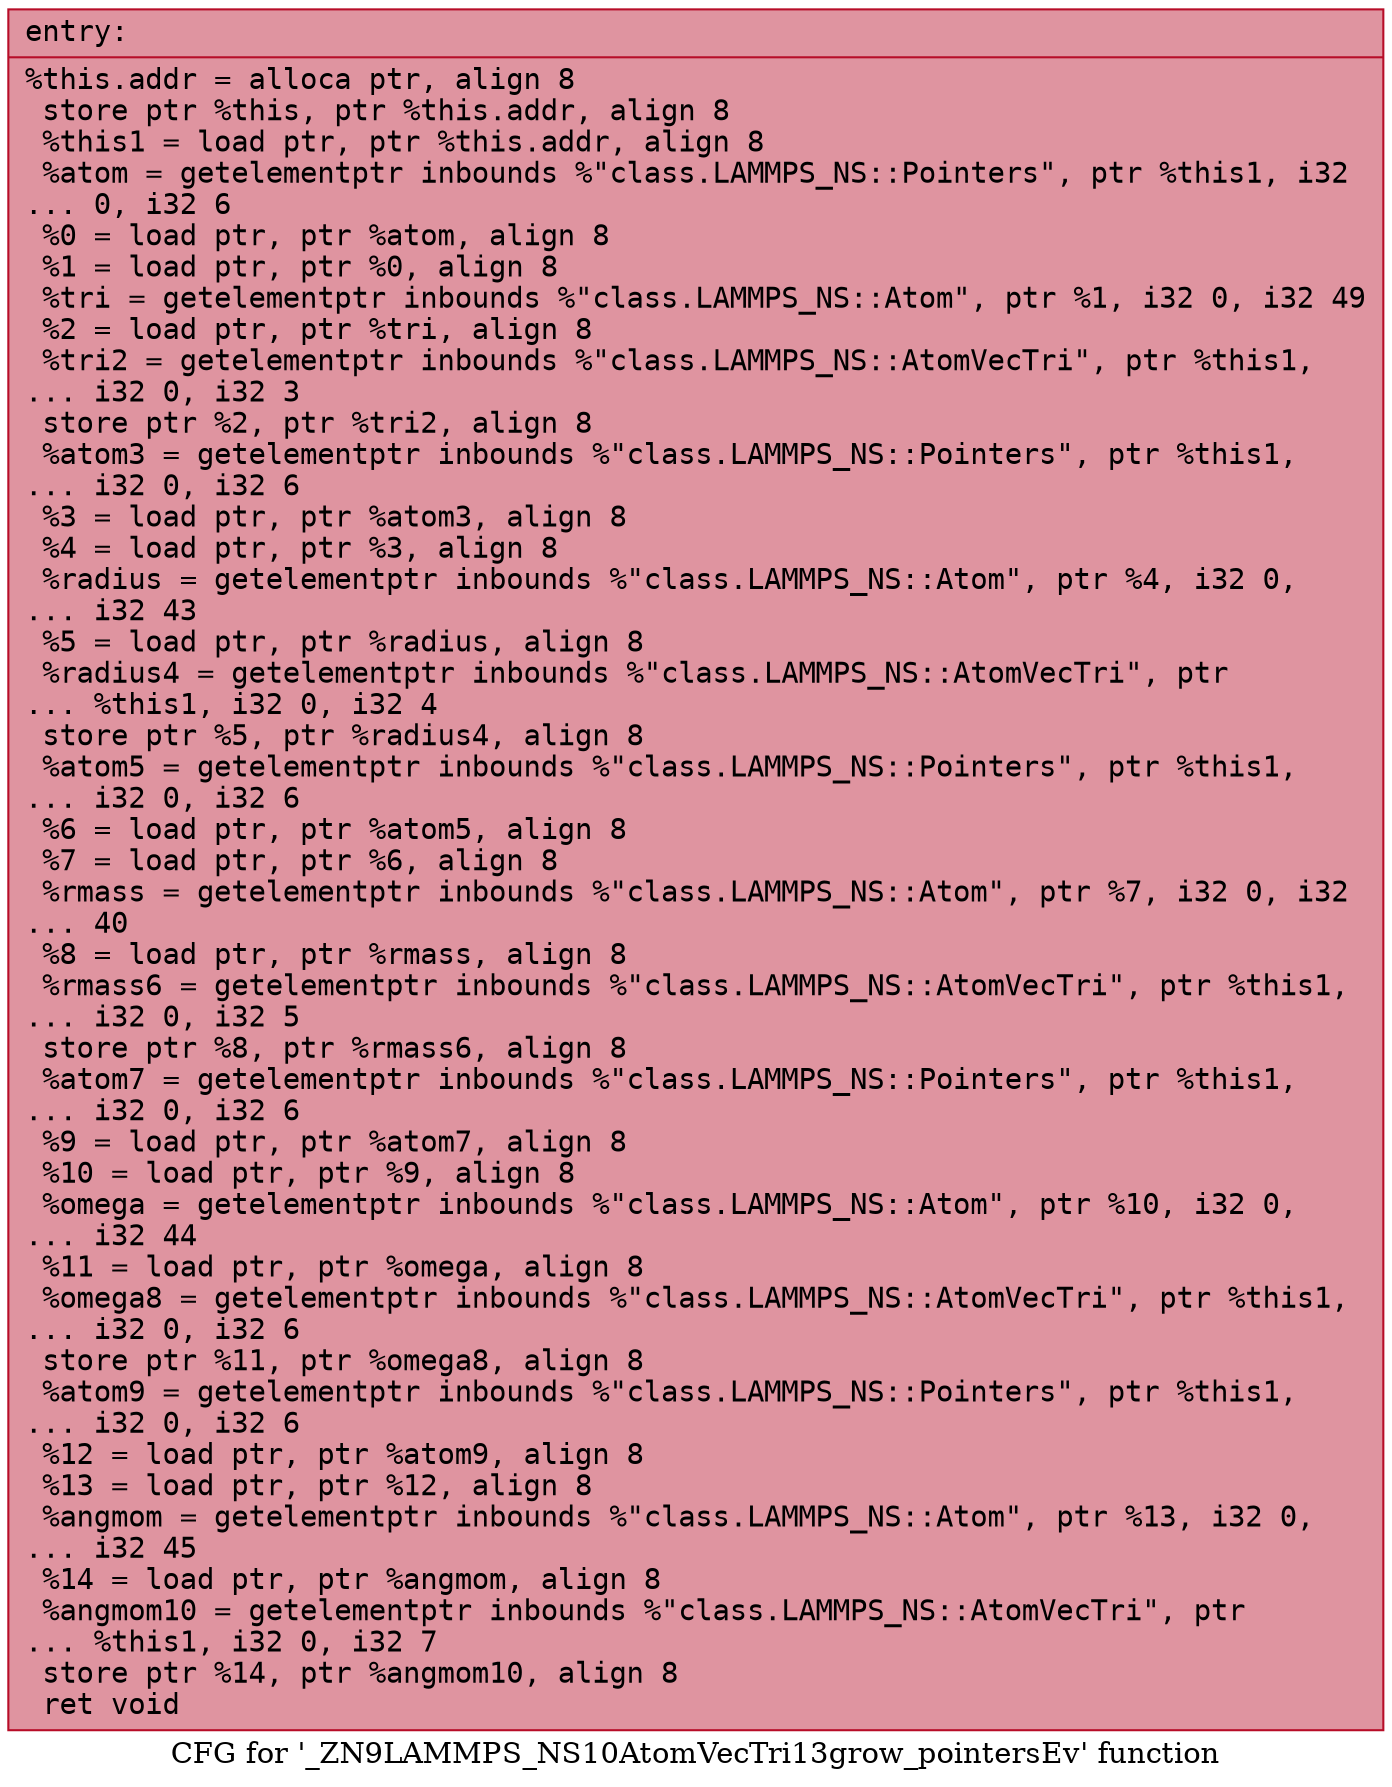 digraph "CFG for '_ZN9LAMMPS_NS10AtomVecTri13grow_pointersEv' function" {
	label="CFG for '_ZN9LAMMPS_NS10AtomVecTri13grow_pointersEv' function";

	Node0x55c2b6695cb0 [shape=record,color="#b70d28ff", style=filled, fillcolor="#b70d2870" fontname="Courier",label="{entry:\l|  %this.addr = alloca ptr, align 8\l  store ptr %this, ptr %this.addr, align 8\l  %this1 = load ptr, ptr %this.addr, align 8\l  %atom = getelementptr inbounds %\"class.LAMMPS_NS::Pointers\", ptr %this1, i32\l... 0, i32 6\l  %0 = load ptr, ptr %atom, align 8\l  %1 = load ptr, ptr %0, align 8\l  %tri = getelementptr inbounds %\"class.LAMMPS_NS::Atom\", ptr %1, i32 0, i32 49\l  %2 = load ptr, ptr %tri, align 8\l  %tri2 = getelementptr inbounds %\"class.LAMMPS_NS::AtomVecTri\", ptr %this1,\l... i32 0, i32 3\l  store ptr %2, ptr %tri2, align 8\l  %atom3 = getelementptr inbounds %\"class.LAMMPS_NS::Pointers\", ptr %this1,\l... i32 0, i32 6\l  %3 = load ptr, ptr %atom3, align 8\l  %4 = load ptr, ptr %3, align 8\l  %radius = getelementptr inbounds %\"class.LAMMPS_NS::Atom\", ptr %4, i32 0,\l... i32 43\l  %5 = load ptr, ptr %radius, align 8\l  %radius4 = getelementptr inbounds %\"class.LAMMPS_NS::AtomVecTri\", ptr\l... %this1, i32 0, i32 4\l  store ptr %5, ptr %radius4, align 8\l  %atom5 = getelementptr inbounds %\"class.LAMMPS_NS::Pointers\", ptr %this1,\l... i32 0, i32 6\l  %6 = load ptr, ptr %atom5, align 8\l  %7 = load ptr, ptr %6, align 8\l  %rmass = getelementptr inbounds %\"class.LAMMPS_NS::Atom\", ptr %7, i32 0, i32\l... 40\l  %8 = load ptr, ptr %rmass, align 8\l  %rmass6 = getelementptr inbounds %\"class.LAMMPS_NS::AtomVecTri\", ptr %this1,\l... i32 0, i32 5\l  store ptr %8, ptr %rmass6, align 8\l  %atom7 = getelementptr inbounds %\"class.LAMMPS_NS::Pointers\", ptr %this1,\l... i32 0, i32 6\l  %9 = load ptr, ptr %atom7, align 8\l  %10 = load ptr, ptr %9, align 8\l  %omega = getelementptr inbounds %\"class.LAMMPS_NS::Atom\", ptr %10, i32 0,\l... i32 44\l  %11 = load ptr, ptr %omega, align 8\l  %omega8 = getelementptr inbounds %\"class.LAMMPS_NS::AtomVecTri\", ptr %this1,\l... i32 0, i32 6\l  store ptr %11, ptr %omega8, align 8\l  %atom9 = getelementptr inbounds %\"class.LAMMPS_NS::Pointers\", ptr %this1,\l... i32 0, i32 6\l  %12 = load ptr, ptr %atom9, align 8\l  %13 = load ptr, ptr %12, align 8\l  %angmom = getelementptr inbounds %\"class.LAMMPS_NS::Atom\", ptr %13, i32 0,\l... i32 45\l  %14 = load ptr, ptr %angmom, align 8\l  %angmom10 = getelementptr inbounds %\"class.LAMMPS_NS::AtomVecTri\", ptr\l... %this1, i32 0, i32 7\l  store ptr %14, ptr %angmom10, align 8\l  ret void\l}"];
}
